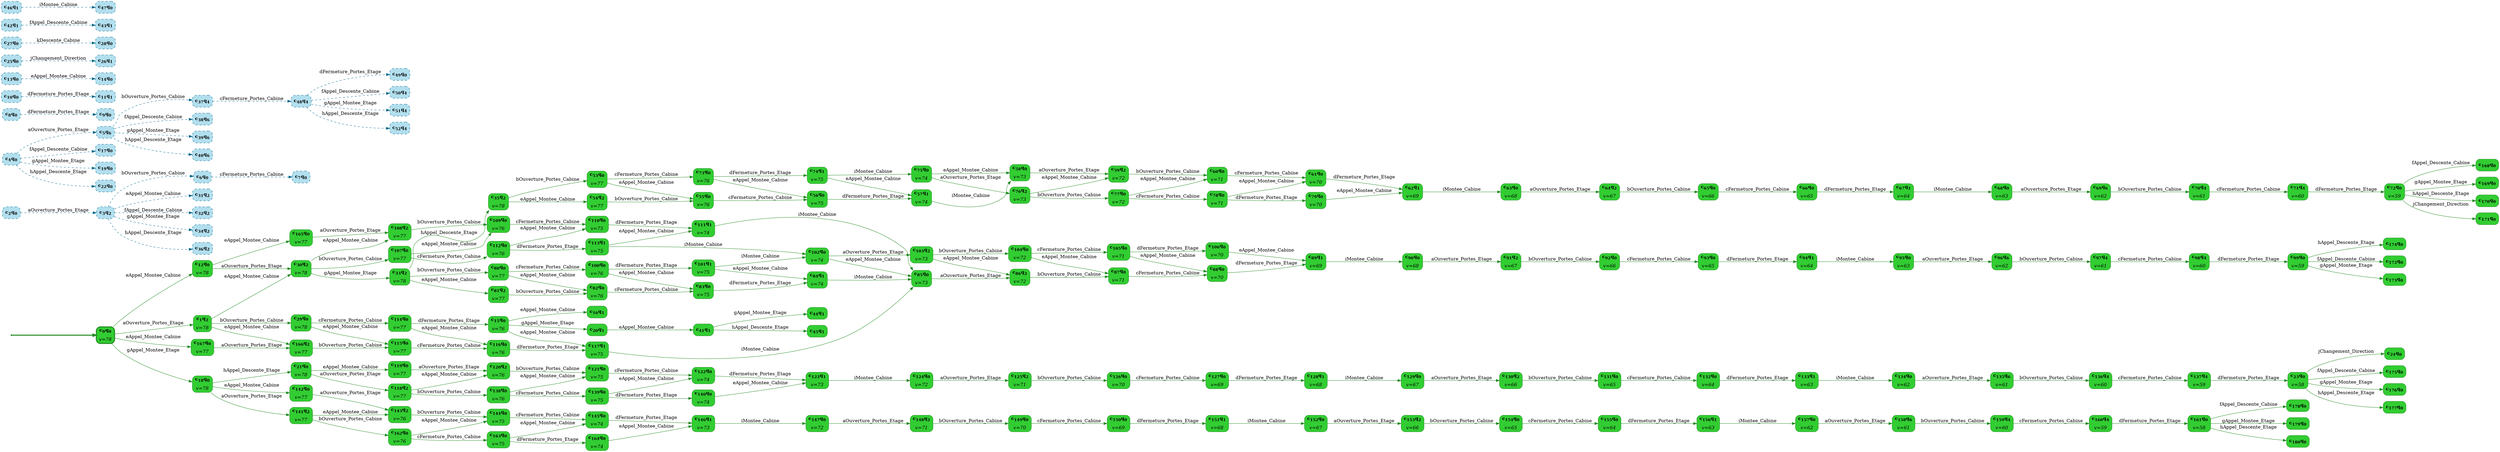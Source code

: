 digraph g {

	rankdir="LR"

	__invisible__[shape="point", color="forestgreen"]
	c0q0[label=<<b>c<sub>0</sub>q<sub>0</sub></b><br/><br/><i>v=78</i>>, shape="box", style="rounded, filled", fillcolor="limegreen", color="forestgreen", penwidth=3] // Initial
	c1q2[label=<<b>c<sub>1</sub>q<sub>2</sub></b><br/><br/><i>v=78</i>>, shape="box", style="rounded, filled", fillcolor="limegreen", color="forestgreen"]
	c29q0[label=<<b>c<sub>29</sub>q<sub>0</sub></b><br/><br/><i>v=78</i>>, shape="box", style="rounded, filled", fillcolor="limegreen", color="forestgreen"]
	c114q0[label=<<b>c<sub>114</sub>q<sub>0</sub></b><br/><br/><i>v=77</i>>, shape="box", style="rounded, filled", fillcolor="limegreen", color="forestgreen"]
	c15q0[label=<<b>c<sub>15</sub>q<sub>0</sub></b><br/><br/><i>v=76</i>>, shape="box", style="rounded, filled", fillcolor="limegreen", color="forestgreen"]
	c16q1[label=<<b>c<sub>16</sub>q<sub>1</sub></b>>, shape="box", style="rounded, filled", fillcolor="limegreen", color="forestgreen"]
	c20q1[label=<<b>c<sub>20</sub>q<sub>1</sub></b>>, shape="box", style="rounded, filled", fillcolor="limegreen", color="forestgreen"]
	c41q1[label=<<b>c<sub>41</sub>q<sub>1</sub></b>>, shape="box", style="rounded, filled", fillcolor="limegreen", color="forestgreen"]
	c44q1[label=<<b>c<sub>44</sub>q<sub>1</sub></b>>, shape="box", style="rounded, filled", fillcolor="limegreen", color="forestgreen"]
	c45q1[label=<<b>c<sub>45</sub>q<sub>1</sub></b>>, shape="box", style="rounded, filled", fillcolor="limegreen", color="forestgreen"]
	c117q1[label=<<b>c<sub>117</sub>q<sub>1</sub></b><br/><br/><i>v=75</i>>, shape="box", style="rounded, filled", fillcolor="limegreen", color="forestgreen"]
	c85q0[label=<<b>c<sub>85</sub>q<sub>0</sub></b><br/><br/><i>v=73</i>>, shape="box", style="rounded, filled", fillcolor="limegreen", color="forestgreen"]
	c86q2[label=<<b>c<sub>86</sub>q<sub>2</sub></b><br/><br/><i>v=72</i>>, shape="box", style="rounded, filled", fillcolor="limegreen", color="forestgreen"]
	c87q0[label=<<b>c<sub>87</sub>q<sub>0</sub></b><br/><br/><i>v=71</i>>, shape="box", style="rounded, filled", fillcolor="limegreen", color="forestgreen"]
	c88q0[label=<<b>c<sub>88</sub>q<sub>0</sub></b><br/><br/><i>v=70</i>>, shape="box", style="rounded, filled", fillcolor="limegreen", color="forestgreen"]
	c89q1[label=<<b>c<sub>89</sub>q<sub>1</sub></b><br/><br/><i>v=69</i>>, shape="box", style="rounded, filled", fillcolor="limegreen", color="forestgreen"]
	c90q0[label=<<b>c<sub>90</sub>q<sub>0</sub></b><br/><br/><i>v=68</i>>, shape="box", style="rounded, filled", fillcolor="limegreen", color="forestgreen"]
	c91q2[label=<<b>c<sub>91</sub>q<sub>2</sub></b><br/><br/><i>v=67</i>>, shape="box", style="rounded, filled", fillcolor="limegreen", color="forestgreen"]
	c92q0[label=<<b>c<sub>92</sub>q<sub>0</sub></b><br/><br/><i>v=66</i>>, shape="box", style="rounded, filled", fillcolor="limegreen", color="forestgreen"]
	c93q0[label=<<b>c<sub>93</sub>q<sub>0</sub></b><br/><br/><i>v=65</i>>, shape="box", style="rounded, filled", fillcolor="limegreen", color="forestgreen"]
	c94q1[label=<<b>c<sub>94</sub>q<sub>1</sub></b><br/><br/><i>v=64</i>>, shape="box", style="rounded, filled", fillcolor="limegreen", color="forestgreen"]
	c95q0[label=<<b>c<sub>95</sub>q<sub>0</sub></b><br/><br/><i>v=63</i>>, shape="box", style="rounded, filled", fillcolor="limegreen", color="forestgreen"]
	c96q6[label=<<b>c<sub>96</sub>q<sub>6</sub></b><br/><br/><i>v=62</i>>, shape="box", style="rounded, filled", fillcolor="limegreen", color="forestgreen"]
	c97q4[label=<<b>c<sub>97</sub>q<sub>4</sub></b><br/><br/><i>v=61</i>>, shape="box", style="rounded, filled", fillcolor="limegreen", color="forestgreen"]
	c98q4[label=<<b>c<sub>98</sub>q<sub>4</sub></b><br/><br/><i>v=60</i>>, shape="box", style="rounded, filled", fillcolor="limegreen", color="forestgreen"]
	c99q0[label=<<b>c<sub>99</sub>q<sub>0</sub></b><br/><br/><i>v=59</i>>, shape="box", style="rounded, filled", fillcolor="limegreen", color="forestgreen"]
	c172q0[label=<<b>c<sub>172</sub>q<sub>0</sub></b>>, shape="box", style="rounded, filled", fillcolor="limegreen", color="forestgreen"]
	c173q0[label=<<b>c<sub>173</sub>q<sub>0</sub></b>>, shape="box", style="rounded, filled", fillcolor="limegreen", color="forestgreen"]
	c174q0[label=<<b>c<sub>174</sub>q<sub>0</sub></b>>, shape="box", style="rounded, filled", fillcolor="limegreen", color="forestgreen"]
	c116q0[label=<<b>c<sub>116</sub>q<sub>0</sub></b><br/><br/><i>v=76</i>>, shape="box", style="rounded, filled", fillcolor="limegreen", color="forestgreen"]
	c115q0[label=<<b>c<sub>115</sub>q<sub>0</sub></b><br/><br/><i>v=77</i>>, shape="box", style="rounded, filled", fillcolor="limegreen", color="forestgreen"]
	c30q2[label=<<b>c<sub>30</sub>q<sub>2</sub></b><br/><br/><i>v=78</i>>, shape="box", style="rounded, filled", fillcolor="limegreen", color="forestgreen"]
	c33q2[label=<<b>c<sub>33</sub>q<sub>2</sub></b><br/><br/><i>v=78</i>>, shape="box", style="rounded, filled", fillcolor="limegreen", color="forestgreen"]
	c35q2[label=<<b>c<sub>35</sub>q<sub>2</sub></b><br/><br/><i>v=78</i>>, shape="box", style="rounded, filled", fillcolor="limegreen", color="forestgreen"]
	c53q0[label=<<b>c<sub>53</sub>q<sub>0</sub></b><br/><br/><i>v=77</i>>, shape="box", style="rounded, filled", fillcolor="limegreen", color="forestgreen"]
	c73q0[label=<<b>c<sub>73</sub>q<sub>0</sub></b><br/><br/><i>v=76</i>>, shape="box", style="rounded, filled", fillcolor="limegreen", color="forestgreen"]
	c74q1[label=<<b>c<sub>74</sub>q<sub>1</sub></b><br/><br/><i>v=75</i>>, shape="box", style="rounded, filled", fillcolor="limegreen", color="forestgreen"]
	c57q1[label=<<b>c<sub>57</sub>q<sub>1</sub></b><br/><br/><i>v=74</i>>, shape="box", style="rounded, filled", fillcolor="limegreen", color="forestgreen"]
	c58q0[label=<<b>c<sub>58</sub>q<sub>0</sub></b><br/><br/><i>v=73</i>>, shape="box", style="rounded, filled", fillcolor="limegreen", color="forestgreen"]
	c59q2[label=<<b>c<sub>59</sub>q<sub>2</sub></b><br/><br/><i>v=72</i>>, shape="box", style="rounded, filled", fillcolor="limegreen", color="forestgreen"]
	c60q0[label=<<b>c<sub>60</sub>q<sub>0</sub></b><br/><br/><i>v=71</i>>, shape="box", style="rounded, filled", fillcolor="limegreen", color="forestgreen"]
	c61q0[label=<<b>c<sub>61</sub>q<sub>0</sub></b><br/><br/><i>v=70</i>>, shape="box", style="rounded, filled", fillcolor="limegreen", color="forestgreen"]
	c62q1[label=<<b>c<sub>62</sub>q<sub>1</sub></b><br/><br/><i>v=69</i>>, shape="box", style="rounded, filled", fillcolor="limegreen", color="forestgreen"]
	c63q0[label=<<b>c<sub>63</sub>q<sub>0</sub></b><br/><br/><i>v=68</i>>, shape="box", style="rounded, filled", fillcolor="limegreen", color="forestgreen"]
	c64q2[label=<<b>c<sub>64</sub>q<sub>2</sub></b><br/><br/><i>v=67</i>>, shape="box", style="rounded, filled", fillcolor="limegreen", color="forestgreen"]
	c65q0[label=<<b>c<sub>65</sub>q<sub>0</sub></b><br/><br/><i>v=66</i>>, shape="box", style="rounded, filled", fillcolor="limegreen", color="forestgreen"]
	c66q0[label=<<b>c<sub>66</sub>q<sub>0</sub></b><br/><br/><i>v=65</i>>, shape="box", style="rounded, filled", fillcolor="limegreen", color="forestgreen"]
	c67q1[label=<<b>c<sub>67</sub>q<sub>1</sub></b><br/><br/><i>v=64</i>>, shape="box", style="rounded, filled", fillcolor="limegreen", color="forestgreen"]
	c68q0[label=<<b>c<sub>68</sub>q<sub>0</sub></b><br/><br/><i>v=63</i>>, shape="box", style="rounded, filled", fillcolor="limegreen", color="forestgreen"]
	c69q6[label=<<b>c<sub>69</sub>q<sub>6</sub></b><br/><br/><i>v=62</i>>, shape="box", style="rounded, filled", fillcolor="limegreen", color="forestgreen"]
	c70q4[label=<<b>c<sub>70</sub>q<sub>4</sub></b><br/><br/><i>v=61</i>>, shape="box", style="rounded, filled", fillcolor="limegreen", color="forestgreen"]
	c71q4[label=<<b>c<sub>71</sub>q<sub>4</sub></b><br/><br/><i>v=60</i>>, shape="box", style="rounded, filled", fillcolor="limegreen", color="forestgreen"]
	c72q0[label=<<b>c<sub>72</sub>q<sub>0</sub></b><br/><br/><i>v=59</i>>, shape="box", style="rounded, filled", fillcolor="limegreen", color="forestgreen"]
	c168q0[label=<<b>c<sub>168</sub>q<sub>0</sub></b>>, shape="box", style="rounded, filled", fillcolor="limegreen", color="forestgreen"]
	c169q0[label=<<b>c<sub>169</sub>q<sub>0</sub></b>>, shape="box", style="rounded, filled", fillcolor="limegreen", color="forestgreen"]
	c170q0[label=<<b>c<sub>170</sub>q<sub>0</sub></b>>, shape="box", style="rounded, filled", fillcolor="limegreen", color="forestgreen"]
	c171q0[label=<<b>c<sub>171</sub>q<sub>0</sub></b>>, shape="box", style="rounded, filled", fillcolor="limegreen", color="forestgreen"]
	c75q0[label=<<b>c<sub>75</sub>q<sub>0</sub></b><br/><br/><i>v=74</i>>, shape="box", style="rounded, filled", fillcolor="limegreen", color="forestgreen"]
	c76q2[label=<<b>c<sub>76</sub>q<sub>2</sub></b><br/><br/><i>v=73</i>>, shape="box", style="rounded, filled", fillcolor="limegreen", color="forestgreen"]
	c77q0[label=<<b>c<sub>77</sub>q<sub>0</sub></b><br/><br/><i>v=72</i>>, shape="box", style="rounded, filled", fillcolor="limegreen", color="forestgreen"]
	c78q0[label=<<b>c<sub>78</sub>q<sub>0</sub></b><br/><br/><i>v=71</i>>, shape="box", style="rounded, filled", fillcolor="limegreen", color="forestgreen"]
	c79q0[label=<<b>c<sub>79</sub>q<sub>0</sub></b><br/><br/><i>v=70</i>>, shape="box", style="rounded, filled", fillcolor="limegreen", color="forestgreen"]
	c56q0[label=<<b>c<sub>56</sub>q<sub>0</sub></b><br/><br/><i>v=75</i>>, shape="box", style="rounded, filled", fillcolor="limegreen", color="forestgreen"]
	c55q0[label=<<b>c<sub>55</sub>q<sub>0</sub></b><br/><br/><i>v=76</i>>, shape="box", style="rounded, filled", fillcolor="limegreen", color="forestgreen"]
	c54q2[label=<<b>c<sub>54</sub>q<sub>2</sub></b><br/><br/><i>v=77</i>>, shape="box", style="rounded, filled", fillcolor="limegreen", color="forestgreen"]
	c80q0[label=<<b>c<sub>80</sub>q<sub>0</sub></b><br/><br/><i>v=77</i>>, shape="box", style="rounded, filled", fillcolor="limegreen", color="forestgreen"]
	c100q0[label=<<b>c<sub>100</sub>q<sub>0</sub></b><br/><br/><i>v=76</i>>, shape="box", style="rounded, filled", fillcolor="limegreen", color="forestgreen"]
	c101q1[label=<<b>c<sub>101</sub>q<sub>1</sub></b><br/><br/><i>v=75</i>>, shape="box", style="rounded, filled", fillcolor="limegreen", color="forestgreen"]
	c84q1[label=<<b>c<sub>84</sub>q<sub>1</sub></b><br/><br/><i>v=74</i>>, shape="box", style="rounded, filled", fillcolor="limegreen", color="forestgreen"]
	c102q0[label=<<b>c<sub>102</sub>q<sub>0</sub></b><br/><br/><i>v=74</i>>, shape="box", style="rounded, filled", fillcolor="limegreen", color="forestgreen"]
	c103q2[label=<<b>c<sub>103</sub>q<sub>2</sub></b><br/><br/><i>v=73</i>>, shape="box", style="rounded, filled", fillcolor="limegreen", color="forestgreen"]
	c104q0[label=<<b>c<sub>104</sub>q<sub>0</sub></b><br/><br/><i>v=72</i>>, shape="box", style="rounded, filled", fillcolor="limegreen", color="forestgreen"]
	c105q0[label=<<b>c<sub>105</sub>q<sub>0</sub></b><br/><br/><i>v=71</i>>, shape="box", style="rounded, filled", fillcolor="limegreen", color="forestgreen"]
	c106q0[label=<<b>c<sub>106</sub>q<sub>0</sub></b><br/><br/><i>v=70</i>>, shape="box", style="rounded, filled", fillcolor="limegreen", color="forestgreen"]
	c83q0[label=<<b>c<sub>83</sub>q<sub>0</sub></b><br/><br/><i>v=75</i>>, shape="box", style="rounded, filled", fillcolor="limegreen", color="forestgreen"]
	c82q0[label=<<b>c<sub>82</sub>q<sub>0</sub></b><br/><br/><i>v=76</i>>, shape="box", style="rounded, filled", fillcolor="limegreen", color="forestgreen"]
	c81q2[label=<<b>c<sub>81</sub>q<sub>2</sub></b><br/><br/><i>v=77</i>>, shape="box", style="rounded, filled", fillcolor="limegreen", color="forestgreen"]
	c107q0[label=<<b>c<sub>107</sub>q<sub>0</sub></b><br/><br/><i>v=77</i>>, shape="box", style="rounded, filled", fillcolor="limegreen", color="forestgreen"]
	c112q0[label=<<b>c<sub>112</sub>q<sub>0</sub></b><br/><br/><i>v=76</i>>, shape="box", style="rounded, filled", fillcolor="limegreen", color="forestgreen"]
	c113q1[label=<<b>c<sub>113</sub>q<sub>1</sub></b><br/><br/><i>v=75</i>>, shape="box", style="rounded, filled", fillcolor="limegreen", color="forestgreen"]
	c111q1[label=<<b>c<sub>111</sub>q<sub>1</sub></b><br/><br/><i>v=74</i>>, shape="box", style="rounded, filled", fillcolor="limegreen", color="forestgreen"]
	c110q0[label=<<b>c<sub>110</sub>q<sub>0</sub></b><br/><br/><i>v=75</i>>, shape="box", style="rounded, filled", fillcolor="limegreen", color="forestgreen"]
	c109q0[label=<<b>c<sub>109</sub>q<sub>0</sub></b><br/><br/><i>v=76</i>>, shape="box", style="rounded, filled", fillcolor="limegreen", color="forestgreen"]
	c108q2[label=<<b>c<sub>108</sub>q<sub>2</sub></b><br/><br/><i>v=77</i>>, shape="box", style="rounded, filled", fillcolor="limegreen", color="forestgreen"]
	c166q2[label=<<b>c<sub>166</sub>q<sub>2</sub></b><br/><br/><i>v=77</i>>, shape="box", style="rounded, filled", fillcolor="limegreen", color="forestgreen"]
	c12q0[label=<<b>c<sub>12</sub>q<sub>0</sub></b><br/><br/><i>v=78</i>>, shape="box", style="rounded, filled", fillcolor="limegreen", color="forestgreen"]
	c165q0[label=<<b>c<sub>165</sub>q<sub>0</sub></b><br/><br/><i>v=77</i>>, shape="box", style="rounded, filled", fillcolor="limegreen", color="forestgreen"]
	c18q0[label=<<b>c<sub>18</sub>q<sub>0</sub></b><br/><br/><i>v=78</i>>, shape="box", style="rounded, filled", fillcolor="limegreen", color="forestgreen"]
	c21q0[label=<<b>c<sub>21</sub>q<sub>0</sub></b><br/><br/><i>v=78</i>>, shape="box", style="rounded, filled", fillcolor="limegreen", color="forestgreen"]
	c118q2[label=<<b>c<sub>118</sub>q<sub>2</sub></b><br/><br/><i>v=77</i>>, shape="box", style="rounded, filled", fillcolor="limegreen", color="forestgreen"]
	c138q0[label=<<b>c<sub>138</sub>q<sub>0</sub></b><br/><br/><i>v=76</i>>, shape="box", style="rounded, filled", fillcolor="limegreen", color="forestgreen"]
	c139q0[label=<<b>c<sub>139</sub>q<sub>0</sub></b><br/><br/><i>v=75</i>>, shape="box", style="rounded, filled", fillcolor="limegreen", color="forestgreen"]
	c140q0[label=<<b>c<sub>140</sub>q<sub>0</sub></b><br/><br/><i>v=74</i>>, shape="box", style="rounded, filled", fillcolor="limegreen", color="forestgreen"]
	c123q1[label=<<b>c<sub>123</sub>q<sub>1</sub></b><br/><br/><i>v=73</i>>, shape="box", style="rounded, filled", fillcolor="limegreen", color="forestgreen"]
	c124q0[label=<<b>c<sub>124</sub>q<sub>0</sub></b><br/><br/><i>v=72</i>>, shape="box", style="rounded, filled", fillcolor="limegreen", color="forestgreen"]
	c125q2[label=<<b>c<sub>125</sub>q<sub>2</sub></b><br/><br/><i>v=71</i>>, shape="box", style="rounded, filled", fillcolor="limegreen", color="forestgreen"]
	c126q0[label=<<b>c<sub>126</sub>q<sub>0</sub></b><br/><br/><i>v=70</i>>, shape="box", style="rounded, filled", fillcolor="limegreen", color="forestgreen"]
	c127q0[label=<<b>c<sub>127</sub>q<sub>0</sub></b><br/><br/><i>v=69</i>>, shape="box", style="rounded, filled", fillcolor="limegreen", color="forestgreen"]
	c128q1[label=<<b>c<sub>128</sub>q<sub>1</sub></b><br/><br/><i>v=68</i>>, shape="box", style="rounded, filled", fillcolor="limegreen", color="forestgreen"]
	c129q0[label=<<b>c<sub>129</sub>q<sub>0</sub></b><br/><br/><i>v=67</i>>, shape="box", style="rounded, filled", fillcolor="limegreen", color="forestgreen"]
	c130q2[label=<<b>c<sub>130</sub>q<sub>2</sub></b><br/><br/><i>v=66</i>>, shape="box", style="rounded, filled", fillcolor="limegreen", color="forestgreen"]
	c131q0[label=<<b>c<sub>131</sub>q<sub>0</sub></b><br/><br/><i>v=65</i>>, shape="box", style="rounded, filled", fillcolor="limegreen", color="forestgreen"]
	c132q0[label=<<b>c<sub>132</sub>q<sub>0</sub></b><br/><br/><i>v=64</i>>, shape="box", style="rounded, filled", fillcolor="limegreen", color="forestgreen"]
	c133q1[label=<<b>c<sub>133</sub>q<sub>1</sub></b><br/><br/><i>v=63</i>>, shape="box", style="rounded, filled", fillcolor="limegreen", color="forestgreen"]
	c134q0[label=<<b>c<sub>134</sub>q<sub>0</sub></b><br/><br/><i>v=62</i>>, shape="box", style="rounded, filled", fillcolor="limegreen", color="forestgreen"]
	c135q6[label=<<b>c<sub>135</sub>q<sub>6</sub></b><br/><br/><i>v=61</i>>, shape="box", style="rounded, filled", fillcolor="limegreen", color="forestgreen"]
	c136q4[label=<<b>c<sub>136</sub>q<sub>4</sub></b><br/><br/><i>v=60</i>>, shape="box", style="rounded, filled", fillcolor="limegreen", color="forestgreen"]
	c137q4[label=<<b>c<sub>137</sub>q<sub>4</sub></b><br/><br/><i>v=59</i>>, shape="box", style="rounded, filled", fillcolor="limegreen", color="forestgreen"]
	c23q0[label=<<b>c<sub>23</sub>q<sub>0</sub></b><br/><br/><i>v=58</i>>, shape="box", style="rounded, filled", fillcolor="limegreen", color="forestgreen"]
	c24q0[label=<<b>c<sub>24</sub>q<sub>0</sub></b>>, shape="box", style="rounded, filled", fillcolor="limegreen", color="forestgreen"]
	c175q0[label=<<b>c<sub>175</sub>q<sub>0</sub></b>>, shape="box", style="rounded, filled", fillcolor="limegreen", color="forestgreen"]
	c176q0[label=<<b>c<sub>176</sub>q<sub>0</sub></b>>, shape="box", style="rounded, filled", fillcolor="limegreen", color="forestgreen"]
	c177q0[label=<<b>c<sub>177</sub>q<sub>0</sub></b>>, shape="box", style="rounded, filled", fillcolor="limegreen", color="forestgreen"]
	c122q0[label=<<b>c<sub>122</sub>q<sub>0</sub></b><br/><br/><i>v=74</i>>, shape="box", style="rounded, filled", fillcolor="limegreen", color="forestgreen"]
	c121q0[label=<<b>c<sub>121</sub>q<sub>0</sub></b><br/><br/><i>v=75</i>>, shape="box", style="rounded, filled", fillcolor="limegreen", color="forestgreen"]
	c120q2[label=<<b>c<sub>120</sub>q<sub>2</sub></b><br/><br/><i>v=76</i>>, shape="box", style="rounded, filled", fillcolor="limegreen", color="forestgreen"]
	c119q0[label=<<b>c<sub>119</sub>q<sub>0</sub></b><br/><br/><i>v=77</i>>, shape="box", style="rounded, filled", fillcolor="limegreen", color="forestgreen"]
	c141q2[label=<<b>c<sub>141</sub>q<sub>2</sub></b><br/><br/><i>v=77</i>>, shape="box", style="rounded, filled", fillcolor="limegreen", color="forestgreen"]
	c162q0[label=<<b>c<sub>162</sub>q<sub>0</sub></b><br/><br/><i>v=76</i>>, shape="box", style="rounded, filled", fillcolor="limegreen", color="forestgreen"]
	c163q0[label=<<b>c<sub>163</sub>q<sub>0</sub></b><br/><br/><i>v=75</i>>, shape="box", style="rounded, filled", fillcolor="limegreen", color="forestgreen"]
	c164q0[label=<<b>c<sub>164</sub>q<sub>0</sub></b><br/><br/><i>v=74</i>>, shape="box", style="rounded, filled", fillcolor="limegreen", color="forestgreen"]
	c146q1[label=<<b>c<sub>146</sub>q<sub>1</sub></b><br/><br/><i>v=73</i>>, shape="box", style="rounded, filled", fillcolor="limegreen", color="forestgreen"]
	c147q0[label=<<b>c<sub>147</sub>q<sub>0</sub></b><br/><br/><i>v=72</i>>, shape="box", style="rounded, filled", fillcolor="limegreen", color="forestgreen"]
	c148q2[label=<<b>c<sub>148</sub>q<sub>2</sub></b><br/><br/><i>v=71</i>>, shape="box", style="rounded, filled", fillcolor="limegreen", color="forestgreen"]
	c149q0[label=<<b>c<sub>149</sub>q<sub>0</sub></b><br/><br/><i>v=70</i>>, shape="box", style="rounded, filled", fillcolor="limegreen", color="forestgreen"]
	c150q0[label=<<b>c<sub>150</sub>q<sub>0</sub></b><br/><br/><i>v=69</i>>, shape="box", style="rounded, filled", fillcolor="limegreen", color="forestgreen"]
	c151q1[label=<<b>c<sub>151</sub>q<sub>1</sub></b><br/><br/><i>v=68</i>>, shape="box", style="rounded, filled", fillcolor="limegreen", color="forestgreen"]
	c152q0[label=<<b>c<sub>152</sub>q<sub>0</sub></b><br/><br/><i>v=67</i>>, shape="box", style="rounded, filled", fillcolor="limegreen", color="forestgreen"]
	c153q2[label=<<b>c<sub>153</sub>q<sub>2</sub></b><br/><br/><i>v=66</i>>, shape="box", style="rounded, filled", fillcolor="limegreen", color="forestgreen"]
	c154q0[label=<<b>c<sub>154</sub>q<sub>0</sub></b><br/><br/><i>v=65</i>>, shape="box", style="rounded, filled", fillcolor="limegreen", color="forestgreen"]
	c155q0[label=<<b>c<sub>155</sub>q<sub>0</sub></b><br/><br/><i>v=64</i>>, shape="box", style="rounded, filled", fillcolor="limegreen", color="forestgreen"]
	c156q1[label=<<b>c<sub>156</sub>q<sub>1</sub></b><br/><br/><i>v=63</i>>, shape="box", style="rounded, filled", fillcolor="limegreen", color="forestgreen"]
	c157q0[label=<<b>c<sub>157</sub>q<sub>0</sub></b><br/><br/><i>v=62</i>>, shape="box", style="rounded, filled", fillcolor="limegreen", color="forestgreen"]
	c158q6[label=<<b>c<sub>158</sub>q<sub>6</sub></b><br/><br/><i>v=61</i>>, shape="box", style="rounded, filled", fillcolor="limegreen", color="forestgreen"]
	c159q4[label=<<b>c<sub>159</sub>q<sub>4</sub></b><br/><br/><i>v=60</i>>, shape="box", style="rounded, filled", fillcolor="limegreen", color="forestgreen"]
	c160q4[label=<<b>c<sub>160</sub>q<sub>4</sub></b><br/><br/><i>v=59</i>>, shape="box", style="rounded, filled", fillcolor="limegreen", color="forestgreen"]
	c161q0[label=<<b>c<sub>161</sub>q<sub>0</sub></b><br/><br/><i>v=58</i>>, shape="box", style="rounded, filled", fillcolor="limegreen", color="forestgreen"]
	c178q0[label=<<b>c<sub>178</sub>q<sub>0</sub></b>>, shape="box", style="rounded, filled", fillcolor="limegreen", color="forestgreen"]
	c179q0[label=<<b>c<sub>179</sub>q<sub>0</sub></b>>, shape="box", style="rounded, filled", fillcolor="limegreen", color="forestgreen"]
	c180q0[label=<<b>c<sub>180</sub>q<sub>0</sub></b>>, shape="box", style="rounded, filled", fillcolor="limegreen", color="forestgreen"]
	c145q0[label=<<b>c<sub>145</sub>q<sub>0</sub></b><br/><br/><i>v=74</i>>, shape="box", style="rounded, filled", fillcolor="limegreen", color="forestgreen"]
	c144q0[label=<<b>c<sub>144</sub>q<sub>0</sub></b><br/><br/><i>v=75</i>>, shape="box", style="rounded, filled", fillcolor="limegreen", color="forestgreen"]
	c143q2[label=<<b>c<sub>143</sub>q<sub>2</sub></b><br/><br/><i>v=76</i>>, shape="box", style="rounded, filled", fillcolor="limegreen", color="forestgreen"]
	c142q0[label=<<b>c<sub>142</sub>q<sub>0</sub></b><br/><br/><i>v=77</i>>, shape="box", style="rounded, filled", fillcolor="limegreen", color="forestgreen"]
	c167q0[label=<<b>c<sub>167</sub>q<sub>0</sub></b><br/><br/><i>v=77</i>>, shape="box", style="rounded, filled", fillcolor="limegreen", color="forestgreen"]
	c2q0[label=<<b>c<sub>2</sub>q<sub>0</sub></b>>, shape="box", style="rounded, filled, dashed", fillcolor="lightblue2", color="deepskyblue4"]
	c3q2[label=<<b>c<sub>3</sub>q<sub>2</sub></b>>, shape="box", style="rounded, filled, dashed", fillcolor="lightblue2", color="deepskyblue4"]
	c4q0[label=<<b>c<sub>4</sub>q<sub>0</sub></b>>, shape="box", style="rounded, filled, dashed", fillcolor="lightblue2", color="deepskyblue4"]
	c5q6[label=<<b>c<sub>5</sub>q<sub>6</sub></b>>, shape="box", style="rounded, filled, dashed", fillcolor="lightblue2", color="deepskyblue4"]
	c6q0[label=<<b>c<sub>6</sub>q<sub>0</sub></b>>, shape="box", style="rounded, filled, dashed", fillcolor="lightblue2", color="deepskyblue4"]
	c7q0[label=<<b>c<sub>7</sub>q<sub>0</sub></b>>, shape="box", style="rounded, filled, dashed", fillcolor="lightblue2", color="deepskyblue4"]
	c8q0[label=<<b>c<sub>8</sub>q<sub>0</sub></b>>, shape="box", style="rounded, filled, dashed", fillcolor="lightblue2", color="deepskyblue4"]
	c9q0[label=<<b>c<sub>9</sub>q<sub>0</sub></b>>, shape="box", style="rounded, filled, dashed", fillcolor="lightblue2", color="deepskyblue4"]
	c10q0[label=<<b>c<sub>10</sub>q<sub>0</sub></b>>, shape="box", style="rounded, filled, dashed", fillcolor="lightblue2", color="deepskyblue4"]
	c11q1[label=<<b>c<sub>11</sub>q<sub>1</sub></b>>, shape="box", style="rounded, filled, dashed", fillcolor="lightblue2", color="deepskyblue4"]
	c13q0[label=<<b>c<sub>13</sub>q<sub>0</sub></b>>, shape="box", style="rounded, filled, dashed", fillcolor="lightblue2", color="deepskyblue4"]
	c14q0[label=<<b>c<sub>14</sub>q<sub>0</sub></b>>, shape="box", style="rounded, filled, dashed", fillcolor="lightblue2", color="deepskyblue4"]
	c17q0[label=<<b>c<sub>17</sub>q<sub>0</sub></b>>, shape="box", style="rounded, filled, dashed", fillcolor="lightblue2", color="deepskyblue4"]
	c19q0[label=<<b>c<sub>19</sub>q<sub>0</sub></b>>, shape="box", style="rounded, filled, dashed", fillcolor="lightblue2", color="deepskyblue4"]
	c22q0[label=<<b>c<sub>22</sub>q<sub>0</sub></b>>, shape="box", style="rounded, filled, dashed", fillcolor="lightblue2", color="deepskyblue4"]
	c25q0[label=<<b>c<sub>25</sub>q<sub>0</sub></b>>, shape="box", style="rounded, filled, dashed", fillcolor="lightblue2", color="deepskyblue4"]
	c26q1[label=<<b>c<sub>26</sub>q<sub>1</sub></b>>, shape="box", style="rounded, filled, dashed", fillcolor="lightblue2", color="deepskyblue4"]
	c27q0[label=<<b>c<sub>27</sub>q<sub>0</sub></b>>, shape="box", style="rounded, filled, dashed", fillcolor="lightblue2", color="deepskyblue4"]
	c28q0[label=<<b>c<sub>28</sub>q<sub>0</sub></b>>, shape="box", style="rounded, filled, dashed", fillcolor="lightblue2", color="deepskyblue4"]
	c31q2[label=<<b>c<sub>31</sub>q<sub>2</sub></b>>, shape="box", style="rounded, filled, dashed", fillcolor="lightblue2", color="deepskyblue4"]
	c32q2[label=<<b>c<sub>32</sub>q<sub>2</sub></b>>, shape="box", style="rounded, filled, dashed", fillcolor="lightblue2", color="deepskyblue4"]
	c34q2[label=<<b>c<sub>34</sub>q<sub>2</sub></b>>, shape="box", style="rounded, filled, dashed", fillcolor="lightblue2", color="deepskyblue4"]
	c36q2[label=<<b>c<sub>36</sub>q<sub>2</sub></b>>, shape="box", style="rounded, filled, dashed", fillcolor="lightblue2", color="deepskyblue4"]
	c37q4[label=<<b>c<sub>37</sub>q<sub>4</sub></b>>, shape="box", style="rounded, filled, dashed", fillcolor="lightblue2", color="deepskyblue4"]
	c38q6[label=<<b>c<sub>38</sub>q<sub>6</sub></b>>, shape="box", style="rounded, filled, dashed", fillcolor="lightblue2", color="deepskyblue4"]
	c39q6[label=<<b>c<sub>39</sub>q<sub>6</sub></b>>, shape="box", style="rounded, filled, dashed", fillcolor="lightblue2", color="deepskyblue4"]
	c40q6[label=<<b>c<sub>40</sub>q<sub>6</sub></b>>, shape="box", style="rounded, filled, dashed", fillcolor="lightblue2", color="deepskyblue4"]
	c42q1[label=<<b>c<sub>42</sub>q<sub>1</sub></b>>, shape="box", style="rounded, filled, dashed", fillcolor="lightblue2", color="deepskyblue4"]
	c43q1[label=<<b>c<sub>43</sub>q<sub>1</sub></b>>, shape="box", style="rounded, filled, dashed", fillcolor="lightblue2", color="deepskyblue4"]
	c46q1[label=<<b>c<sub>46</sub>q<sub>1</sub></b>>, shape="box", style="rounded, filled, dashed", fillcolor="lightblue2", color="deepskyblue4"]
	c47q0[label=<<b>c<sub>47</sub>q<sub>0</sub></b>>, shape="box", style="rounded, filled, dashed", fillcolor="lightblue2", color="deepskyblue4"]
	c48q4[label=<<b>c<sub>48</sub>q<sub>4</sub></b>>, shape="box", style="rounded, filled, dashed", fillcolor="lightblue2", color="deepskyblue4"]
	c49q0[label=<<b>c<sub>49</sub>q<sub>0</sub></b>>, shape="box", style="rounded, filled, dashed", fillcolor="lightblue2", color="deepskyblue4"]
	c50q4[label=<<b>c<sub>50</sub>q<sub>4</sub></b>>, shape="box", style="rounded, filled, dashed", fillcolor="lightblue2", color="deepskyblue4"]
	c51q4[label=<<b>c<sub>51</sub>q<sub>4</sub></b>>, shape="box", style="rounded, filled, dashed", fillcolor="lightblue2", color="deepskyblue4"]
	c52q4[label=<<b>c<sub>52</sub>q<sub>4</sub></b>>, shape="box", style="rounded, filled, dashed", fillcolor="lightblue2", color="deepskyblue4"]

	__invisible__ -> c0q0[penwidth=3, color="forestgreen"]
	c0q0 -> c1q2[label=<aOuverture_Portes_Etage>, color="forestgreen"]
	c1q2 -> c29q0[label=<bOuverture_Portes_Cabine>, color="forestgreen"]
	c29q0 -> c114q0[label=<cFermeture_Portes_Cabine>, color="forestgreen"]
	c114q0 -> c15q0[label=<dFermeture_Portes_Etage>, color="forestgreen"]
	c15q0 -> c16q1[label=<eAppel_Montee_Cabine>, color="forestgreen"]
	c15q0 -> c20q1[label=<gAppel_Montee_Etage>, color="forestgreen"]
	c20q1 -> c41q1[label=<eAppel_Montee_Cabine>, color="forestgreen"]
	c41q1 -> c44q1[label=<gAppel_Montee_Etage>, color="forestgreen"]
	c41q1 -> c45q1[label=<hAppel_Descente_Etage>, color="forestgreen"]
	c15q0 -> c117q1[label=<eAppel_Montee_Cabine>, color="forestgreen"]
	c117q1 -> c85q0[label=<iMontee_Cabine>, color="forestgreen"]
	c85q0 -> c86q2[label=<aOuverture_Portes_Etage>, color="forestgreen"]
	c86q2 -> c87q0[label=<bOuverture_Portes_Cabine>, color="forestgreen"]
	c87q0 -> c88q0[label=<cFermeture_Portes_Cabine>, color="forestgreen"]
	c88q0 -> c89q1[label=<dFermeture_Portes_Etage>, color="forestgreen"]
	c89q1 -> c90q0[label=<iMontee_Cabine>, color="forestgreen"]
	c90q0 -> c91q2[label=<aOuverture_Portes_Etage>, color="forestgreen"]
	c91q2 -> c92q0[label=<bOuverture_Portes_Cabine>, color="forestgreen"]
	c92q0 -> c93q0[label=<cFermeture_Portes_Cabine>, color="forestgreen"]
	c93q0 -> c94q1[label=<dFermeture_Portes_Etage>, color="forestgreen"]
	c94q1 -> c95q0[label=<iMontee_Cabine>, color="forestgreen"]
	c95q0 -> c96q6[label=<aOuverture_Portes_Etage>, color="forestgreen"]
	c96q6 -> c97q4[label=<bOuverture_Portes_Cabine>, color="forestgreen"]
	c97q4 -> c98q4[label=<cFermeture_Portes_Cabine>, color="forestgreen"]
	c98q4 -> c99q0[label=<dFermeture_Portes_Etage>, color="forestgreen"]
	c99q0 -> c172q0[label=<fAppel_Descente_Cabine>, color="forestgreen"]
	c99q0 -> c173q0[label=<gAppel_Montee_Etage>, color="forestgreen"]
	c99q0 -> c174q0[label=<hAppel_Descente_Etage>, color="forestgreen"]
	c114q0 -> c116q0[label=<eAppel_Montee_Cabine>, color="forestgreen"]
	c116q0 -> c117q1[label=<dFermeture_Portes_Etage>, color="forestgreen"]
	c29q0 -> c115q0[label=<eAppel_Montee_Cabine>, color="forestgreen"]
	c115q0 -> c116q0[label=<cFermeture_Portes_Cabine>, color="forestgreen"]
	c1q2 -> c30q2[label=<eAppel_Montee_Cabine>, color="forestgreen"]
	c30q2 -> c33q2[label=<gAppel_Montee_Etage>, color="forestgreen"]
	c33q2 -> c35q2[label=<hAppel_Descente_Etage>, color="forestgreen"]
	c35q2 -> c53q0[label=<bOuverture_Portes_Cabine>, color="forestgreen"]
	c53q0 -> c73q0[label=<cFermeture_Portes_Cabine>, color="forestgreen"]
	c73q0 -> c74q1[label=<dFermeture_Portes_Etage>, color="forestgreen"]
	c74q1 -> c57q1[label=<eAppel_Montee_Cabine>, color="forestgreen"]
	c57q1 -> c58q0[label=<iMontee_Cabine>, color="forestgreen"]
	c58q0 -> c59q2[label=<aOuverture_Portes_Etage>, color="forestgreen"]
	c59q2 -> c60q0[label=<bOuverture_Portes_Cabine>, color="forestgreen"]
	c60q0 -> c61q0[label=<cFermeture_Portes_Cabine>, color="forestgreen"]
	c61q0 -> c62q1[label=<dFermeture_Portes_Etage>, color="forestgreen"]
	c62q1 -> c63q0[label=<iMontee_Cabine>, color="forestgreen"]
	c63q0 -> c64q2[label=<aOuverture_Portes_Etage>, color="forestgreen"]
	c64q2 -> c65q0[label=<bOuverture_Portes_Cabine>, color="forestgreen"]
	c65q0 -> c66q0[label=<cFermeture_Portes_Cabine>, color="forestgreen"]
	c66q0 -> c67q1[label=<dFermeture_Portes_Etage>, color="forestgreen"]
	c67q1 -> c68q0[label=<iMontee_Cabine>, color="forestgreen"]
	c68q0 -> c69q6[label=<aOuverture_Portes_Etage>, color="forestgreen"]
	c69q6 -> c70q4[label=<bOuverture_Portes_Cabine>, color="forestgreen"]
	c70q4 -> c71q4[label=<cFermeture_Portes_Cabine>, color="forestgreen"]
	c71q4 -> c72q0[label=<dFermeture_Portes_Etage>, color="forestgreen"]
	c72q0 -> c168q0[label=<fAppel_Descente_Cabine>, color="forestgreen"]
	c72q0 -> c169q0[label=<gAppel_Montee_Etage>, color="forestgreen"]
	c72q0 -> c170q0[label=<hAppel_Descente_Etage>, color="forestgreen"]
	c72q0 -> c171q0[label=<jChangement_Direction>, color="forestgreen"]
	c74q1 -> c75q0[label=<iMontee_Cabine>, color="forestgreen"]
	c75q0 -> c76q2[label=<aOuverture_Portes_Etage>, color="forestgreen"]
	c76q2 -> c77q0[label=<bOuverture_Portes_Cabine>, color="forestgreen"]
	c77q0 -> c78q0[label=<cFermeture_Portes_Cabine>, color="forestgreen"]
	c78q0 -> c79q0[label=<dFermeture_Portes_Etage>, color="forestgreen"]
	c79q0 -> c62q1[label=<eAppel_Montee_Cabine>, color="forestgreen"]
	c78q0 -> c61q0[label=<eAppel_Montee_Cabine>, color="forestgreen"]
	c77q0 -> c60q0[label=<eAppel_Montee_Cabine>, color="forestgreen"]
	c76q2 -> c59q2[label=<eAppel_Montee_Cabine>, color="forestgreen"]
	c75q0 -> c58q0[label=<eAppel_Montee_Cabine>, color="forestgreen"]
	c73q0 -> c56q0[label=<eAppel_Montee_Cabine>, color="forestgreen"]
	c56q0 -> c57q1[label=<dFermeture_Portes_Etage>, color="forestgreen"]
	c53q0 -> c55q0[label=<eAppel_Montee_Cabine>, color="forestgreen"]
	c55q0 -> c56q0[label=<cFermeture_Portes_Cabine>, color="forestgreen"]
	c35q2 -> c54q2[label=<eAppel_Montee_Cabine>, color="forestgreen"]
	c54q2 -> c55q0[label=<bOuverture_Portes_Cabine>, color="forestgreen"]
	c33q2 -> c80q0[label=<bOuverture_Portes_Cabine>, color="forestgreen"]
	c80q0 -> c100q0[label=<cFermeture_Portes_Cabine>, color="forestgreen"]
	c100q0 -> c101q1[label=<dFermeture_Portes_Etage>, color="forestgreen"]
	c101q1 -> c84q1[label=<eAppel_Montee_Cabine>, color="forestgreen"]
	c84q1 -> c85q0[label=<iMontee_Cabine>, color="forestgreen"]
	c101q1 -> c102q0[label=<iMontee_Cabine>, color="forestgreen"]
	c102q0 -> c103q2[label=<aOuverture_Portes_Etage>, color="forestgreen"]
	c103q2 -> c104q0[label=<bOuverture_Portes_Cabine>, color="forestgreen"]
	c104q0 -> c105q0[label=<cFermeture_Portes_Cabine>, color="forestgreen"]
	c105q0 -> c106q0[label=<dFermeture_Portes_Etage>, color="forestgreen"]
	c106q0 -> c89q1[label=<eAppel_Montee_Cabine>, color="forestgreen"]
	c105q0 -> c88q0[label=<eAppel_Montee_Cabine>, color="forestgreen"]
	c104q0 -> c87q0[label=<eAppel_Montee_Cabine>, color="forestgreen"]
	c103q2 -> c86q2[label=<eAppel_Montee_Cabine>, color="forestgreen"]
	c102q0 -> c85q0[label=<eAppel_Montee_Cabine>, color="forestgreen"]
	c100q0 -> c83q0[label=<eAppel_Montee_Cabine>, color="forestgreen"]
	c83q0 -> c84q1[label=<dFermeture_Portes_Etage>, color="forestgreen"]
	c80q0 -> c82q0[label=<eAppel_Montee_Cabine>, color="forestgreen"]
	c82q0 -> c83q0[label=<cFermeture_Portes_Cabine>, color="forestgreen"]
	c33q2 -> c81q2[label=<eAppel_Montee_Cabine>, color="forestgreen"]
	c81q2 -> c82q0[label=<bOuverture_Portes_Cabine>, color="forestgreen"]
	c30q2 -> c107q0[label=<bOuverture_Portes_Cabine>, color="forestgreen"]
	c107q0 -> c112q0[label=<cFermeture_Portes_Cabine>, color="forestgreen"]
	c112q0 -> c113q1[label=<dFermeture_Portes_Etage>, color="forestgreen"]
	c113q1 -> c111q1[label=<eAppel_Montee_Cabine>, color="forestgreen"]
	c111q1 -> c85q0[label=<iMontee_Cabine>, color="forestgreen"]
	c113q1 -> c102q0[label=<iMontee_Cabine>, color="forestgreen"]
	c112q0 -> c110q0[label=<eAppel_Montee_Cabine>, color="forestgreen"]
	c110q0 -> c111q1[label=<dFermeture_Portes_Etage>, color="forestgreen"]
	c107q0 -> c109q0[label=<eAppel_Montee_Cabine>, color="forestgreen"]
	c109q0 -> c110q0[label=<cFermeture_Portes_Cabine>, color="forestgreen"]
	c30q2 -> c108q2[label=<eAppel_Montee_Cabine>, color="forestgreen"]
	c108q2 -> c109q0[label=<bOuverture_Portes_Cabine>, color="forestgreen"]
	c1q2 -> c166q2[label=<eAppel_Montee_Cabine>, color="forestgreen"]
	c166q2 -> c115q0[label=<bOuverture_Portes_Cabine>, color="forestgreen"]
	c0q0 -> c12q0[label=<eAppel_Montee_Cabine>, color="forestgreen"]
	c12q0 -> c30q2[label=<aOuverture_Portes_Etage>, color="forestgreen"]
	c12q0 -> c165q0[label=<eAppel_Montee_Cabine>, color="forestgreen"]
	c165q0 -> c108q2[label=<aOuverture_Portes_Etage>, color="forestgreen"]
	c0q0 -> c18q0[label=<gAppel_Montee_Etage>, color="forestgreen"]
	c18q0 -> c21q0[label=<hAppel_Descente_Etage>, color="forestgreen"]
	c21q0 -> c118q2[label=<aOuverture_Portes_Etage>, color="forestgreen"]
	c118q2 -> c138q0[label=<bOuverture_Portes_Cabine>, color="forestgreen"]
	c138q0 -> c139q0[label=<cFermeture_Portes_Cabine>, color="forestgreen"]
	c139q0 -> c140q0[label=<dFermeture_Portes_Etage>, color="forestgreen"]
	c140q0 -> c123q1[label=<eAppel_Montee_Cabine>, color="forestgreen"]
	c123q1 -> c124q0[label=<iMontee_Cabine>, color="forestgreen"]
	c124q0 -> c125q2[label=<aOuverture_Portes_Etage>, color="forestgreen"]
	c125q2 -> c126q0[label=<bOuverture_Portes_Cabine>, color="forestgreen"]
	c126q0 -> c127q0[label=<cFermeture_Portes_Cabine>, color="forestgreen"]
	c127q0 -> c128q1[label=<dFermeture_Portes_Etage>, color="forestgreen"]
	c128q1 -> c129q0[label=<iMontee_Cabine>, color="forestgreen"]
	c129q0 -> c130q2[label=<aOuverture_Portes_Etage>, color="forestgreen"]
	c130q2 -> c131q0[label=<bOuverture_Portes_Cabine>, color="forestgreen"]
	c131q0 -> c132q0[label=<cFermeture_Portes_Cabine>, color="forestgreen"]
	c132q0 -> c133q1[label=<dFermeture_Portes_Etage>, color="forestgreen"]
	c133q1 -> c134q0[label=<iMontee_Cabine>, color="forestgreen"]
	c134q0 -> c135q6[label=<aOuverture_Portes_Etage>, color="forestgreen"]
	c135q6 -> c136q4[label=<bOuverture_Portes_Cabine>, color="forestgreen"]
	c136q4 -> c137q4[label=<cFermeture_Portes_Cabine>, color="forestgreen"]
	c137q4 -> c23q0[label=<dFermeture_Portes_Etage>, color="forestgreen"]
	c23q0 -> c24q0[label=<jChangement_Direction>, color="forestgreen"]
	c23q0 -> c175q0[label=<fAppel_Descente_Cabine>, color="forestgreen"]
	c23q0 -> c176q0[label=<gAppel_Montee_Etage>, color="forestgreen"]
	c23q0 -> c177q0[label=<hAppel_Descente_Etage>, color="forestgreen"]
	c139q0 -> c122q0[label=<eAppel_Montee_Cabine>, color="forestgreen"]
	c122q0 -> c123q1[label=<dFermeture_Portes_Etage>, color="forestgreen"]
	c138q0 -> c121q0[label=<eAppel_Montee_Cabine>, color="forestgreen"]
	c121q0 -> c122q0[label=<cFermeture_Portes_Cabine>, color="forestgreen"]
	c118q2 -> c120q2[label=<eAppel_Montee_Cabine>, color="forestgreen"]
	c120q2 -> c121q0[label=<bOuverture_Portes_Cabine>, color="forestgreen"]
	c21q0 -> c119q0[label=<eAppel_Montee_Cabine>, color="forestgreen"]
	c119q0 -> c120q2[label=<aOuverture_Portes_Etage>, color="forestgreen"]
	c18q0 -> c141q2[label=<aOuverture_Portes_Etage>, color="forestgreen"]
	c141q2 -> c162q0[label=<bOuverture_Portes_Cabine>, color="forestgreen"]
	c162q0 -> c163q0[label=<cFermeture_Portes_Cabine>, color="forestgreen"]
	c163q0 -> c164q0[label=<dFermeture_Portes_Etage>, color="forestgreen"]
	c164q0 -> c146q1[label=<eAppel_Montee_Cabine>, color="forestgreen"]
	c146q1 -> c147q0[label=<iMontee_Cabine>, color="forestgreen"]
	c147q0 -> c148q2[label=<aOuverture_Portes_Etage>, color="forestgreen"]
	c148q2 -> c149q0[label=<bOuverture_Portes_Cabine>, color="forestgreen"]
	c149q0 -> c150q0[label=<cFermeture_Portes_Cabine>, color="forestgreen"]
	c150q0 -> c151q1[label=<dFermeture_Portes_Etage>, color="forestgreen"]
	c151q1 -> c152q0[label=<iMontee_Cabine>, color="forestgreen"]
	c152q0 -> c153q2[label=<aOuverture_Portes_Etage>, color="forestgreen"]
	c153q2 -> c154q0[label=<bOuverture_Portes_Cabine>, color="forestgreen"]
	c154q0 -> c155q0[label=<cFermeture_Portes_Cabine>, color="forestgreen"]
	c155q0 -> c156q1[label=<dFermeture_Portes_Etage>, color="forestgreen"]
	c156q1 -> c157q0[label=<iMontee_Cabine>, color="forestgreen"]
	c157q0 -> c158q6[label=<aOuverture_Portes_Etage>, color="forestgreen"]
	c158q6 -> c159q4[label=<bOuverture_Portes_Cabine>, color="forestgreen"]
	c159q4 -> c160q4[label=<cFermeture_Portes_Cabine>, color="forestgreen"]
	c160q4 -> c161q0[label=<dFermeture_Portes_Etage>, color="forestgreen"]
	c161q0 -> c178q0[label=<fAppel_Descente_Cabine>, color="forestgreen"]
	c161q0 -> c179q0[label=<gAppel_Montee_Etage>, color="forestgreen"]
	c161q0 -> c180q0[label=<hAppel_Descente_Etage>, color="forestgreen"]
	c163q0 -> c145q0[label=<eAppel_Montee_Cabine>, color="forestgreen"]
	c145q0 -> c146q1[label=<dFermeture_Portes_Etage>, color="forestgreen"]
	c162q0 -> c144q0[label=<eAppel_Montee_Cabine>, color="forestgreen"]
	c144q0 -> c145q0[label=<cFermeture_Portes_Cabine>, color="forestgreen"]
	c141q2 -> c143q2[label=<eAppel_Montee_Cabine>, color="forestgreen"]
	c143q2 -> c144q0[label=<bOuverture_Portes_Cabine>, color="forestgreen"]
	c18q0 -> c142q0[label=<eAppel_Montee_Cabine>, color="forestgreen"]
	c142q0 -> c143q2[label=<aOuverture_Portes_Etage>, color="forestgreen"]
	c0q0 -> c167q0[label=<eAppel_Montee_Cabine>, color="forestgreen"]
	c167q0 -> c166q2[label=<aOuverture_Portes_Etage>, color="forestgreen"]
	c2q0 -> c3q2[label=<aOuverture_Portes_Etage>, color="deepskyblue4", style="dashed"]
	c4q0 -> c5q6[label=<aOuverture_Portes_Etage>, color="deepskyblue4", style="dashed"]
	c6q0 -> c7q0[label=<cFermeture_Portes_Cabine>, color="deepskyblue4", style="dashed"]
	c8q0 -> c9q0[label=<dFermeture_Portes_Etage>, color="deepskyblue4", style="dashed"]
	c10q0 -> c11q1[label=<dFermeture_Portes_Etage>, color="deepskyblue4", style="dashed"]
	c13q0 -> c14q0[label=<eAppel_Montee_Cabine>, color="deepskyblue4", style="dashed"]
	c4q0 -> c17q0[label=<fAppel_Descente_Cabine>, color="deepskyblue4", style="dashed"]
	c4q0 -> c19q0[label=<gAppel_Montee_Etage>, color="deepskyblue4", style="dashed"]
	c4q0 -> c22q0[label=<hAppel_Descente_Etage>, color="deepskyblue4", style="dashed"]
	c25q0 -> c26q1[label=<jChangement_Direction>, color="deepskyblue4", style="dashed"]
	c27q0 -> c28q0[label=<kDescente_Cabine>, color="deepskyblue4", style="dashed"]
	c3q2 -> c6q0[label=<bOuverture_Portes_Cabine>, color="deepskyblue4", style="dashed"]
	c3q2 -> c31q2[label=<eAppel_Montee_Cabine>, color="deepskyblue4", style="dashed"]
	c3q2 -> c32q2[label=<fAppel_Descente_Cabine>, color="deepskyblue4", style="dashed"]
	c3q2 -> c34q2[label=<gAppel_Montee_Etage>, color="deepskyblue4", style="dashed"]
	c3q2 -> c36q2[label=<hAppel_Descente_Etage>, color="deepskyblue4", style="dashed"]
	c5q6 -> c37q4[label=<bOuverture_Portes_Cabine>, color="deepskyblue4", style="dashed"]
	c5q6 -> c38q6[label=<fAppel_Descente_Cabine>, color="deepskyblue4", style="dashed"]
	c5q6 -> c39q6[label=<gAppel_Montee_Etage>, color="deepskyblue4", style="dashed"]
	c5q6 -> c40q6[label=<hAppel_Descente_Etage>, color="deepskyblue4", style="dashed"]
	c42q1 -> c43q1[label=<fAppel_Descente_Cabine>, color="deepskyblue4", style="dashed"]
	c46q1 -> c47q0[label=<iMontee_Cabine>, color="deepskyblue4", style="dashed"]
	c37q4 -> c48q4[label=<cFermeture_Portes_Cabine>, color="deepskyblue4", style="dashed"]
	c48q4 -> c49q0[label=<dFermeture_Portes_Etage>, color="deepskyblue4", style="dashed"]
	c48q4 -> c50q4[label=<fAppel_Descente_Cabine>, color="deepskyblue4", style="dashed"]
	c48q4 -> c51q4[label=<gAppel_Montee_Etage>, color="deepskyblue4", style="dashed"]
	c48q4 -> c52q4[label=<hAppel_Descente_Etage>, color="deepskyblue4", style="dashed"]

}

